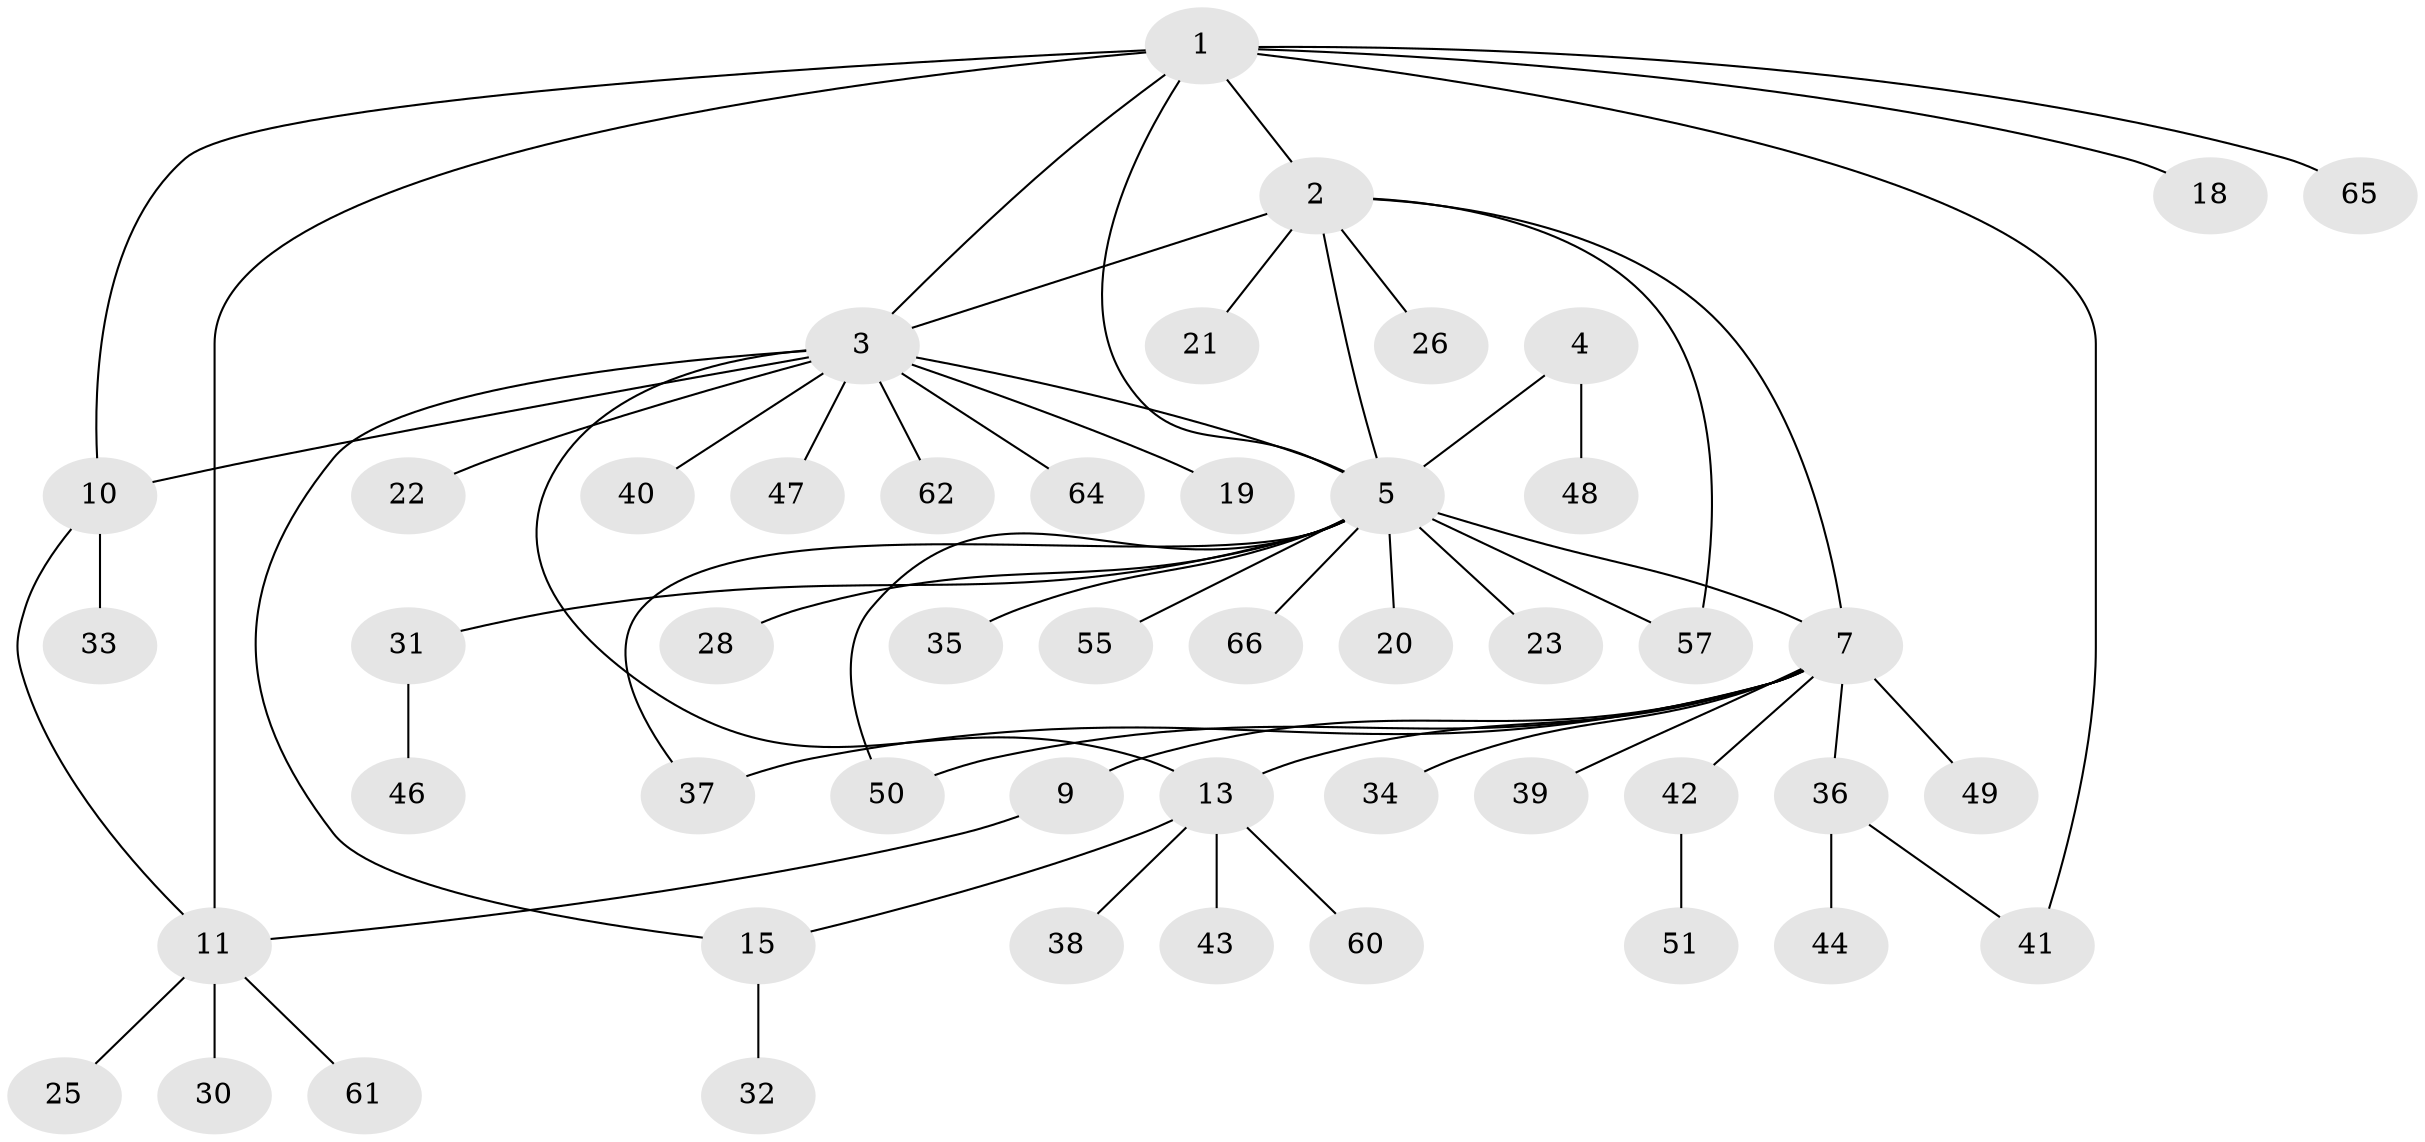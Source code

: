 // Generated by graph-tools (version 1.1) at 2025/52/02/27/25 19:52:21]
// undirected, 49 vertices, 61 edges
graph export_dot {
graph [start="1"]
  node [color=gray90,style=filled];
  1 [super="+12"];
  2 [super="+29"];
  3 [super="+14"];
  4 [super="+56"];
  5 [super="+6"];
  7 [super="+8"];
  9 [super="+27"];
  10 [super="+17"];
  11 [super="+16"];
  13 [super="+59"];
  15 [super="+24"];
  18;
  19;
  20;
  21 [super="+52"];
  22 [super="+45"];
  23;
  25;
  26;
  28;
  30;
  31;
  32;
  33 [super="+54"];
  34;
  35;
  36 [super="+53"];
  37;
  38;
  39;
  40;
  41;
  42;
  43;
  44;
  46;
  47;
  48;
  49;
  50 [super="+58"];
  51 [super="+63"];
  55;
  57;
  60;
  61;
  62;
  64;
  65;
  66;
  1 -- 2;
  1 -- 3;
  1 -- 18;
  1 -- 65;
  1 -- 5;
  1 -- 41;
  1 -- 10;
  1 -- 11;
  2 -- 3;
  2 -- 7;
  2 -- 21;
  2 -- 26;
  2 -- 57;
  2 -- 5;
  3 -- 47;
  3 -- 64;
  3 -- 5;
  3 -- 40;
  3 -- 10;
  3 -- 13;
  3 -- 15;
  3 -- 19;
  3 -- 22;
  3 -- 62;
  4 -- 5 [weight=2];
  4 -- 48;
  5 -- 28;
  5 -- 55;
  5 -- 57;
  5 -- 66;
  5 -- 35;
  5 -- 37;
  5 -- 7;
  5 -- 50;
  5 -- 20;
  5 -- 23;
  5 -- 31;
  7 -- 9 [weight=2];
  7 -- 34;
  7 -- 36;
  7 -- 37;
  7 -- 39;
  7 -- 42;
  7 -- 13;
  7 -- 49;
  7 -- 50;
  9 -- 11;
  10 -- 11;
  10 -- 33;
  11 -- 25;
  11 -- 30;
  11 -- 61;
  13 -- 15;
  13 -- 38;
  13 -- 43;
  13 -- 60;
  15 -- 32;
  31 -- 46;
  36 -- 41;
  36 -- 44;
  42 -- 51;
}
